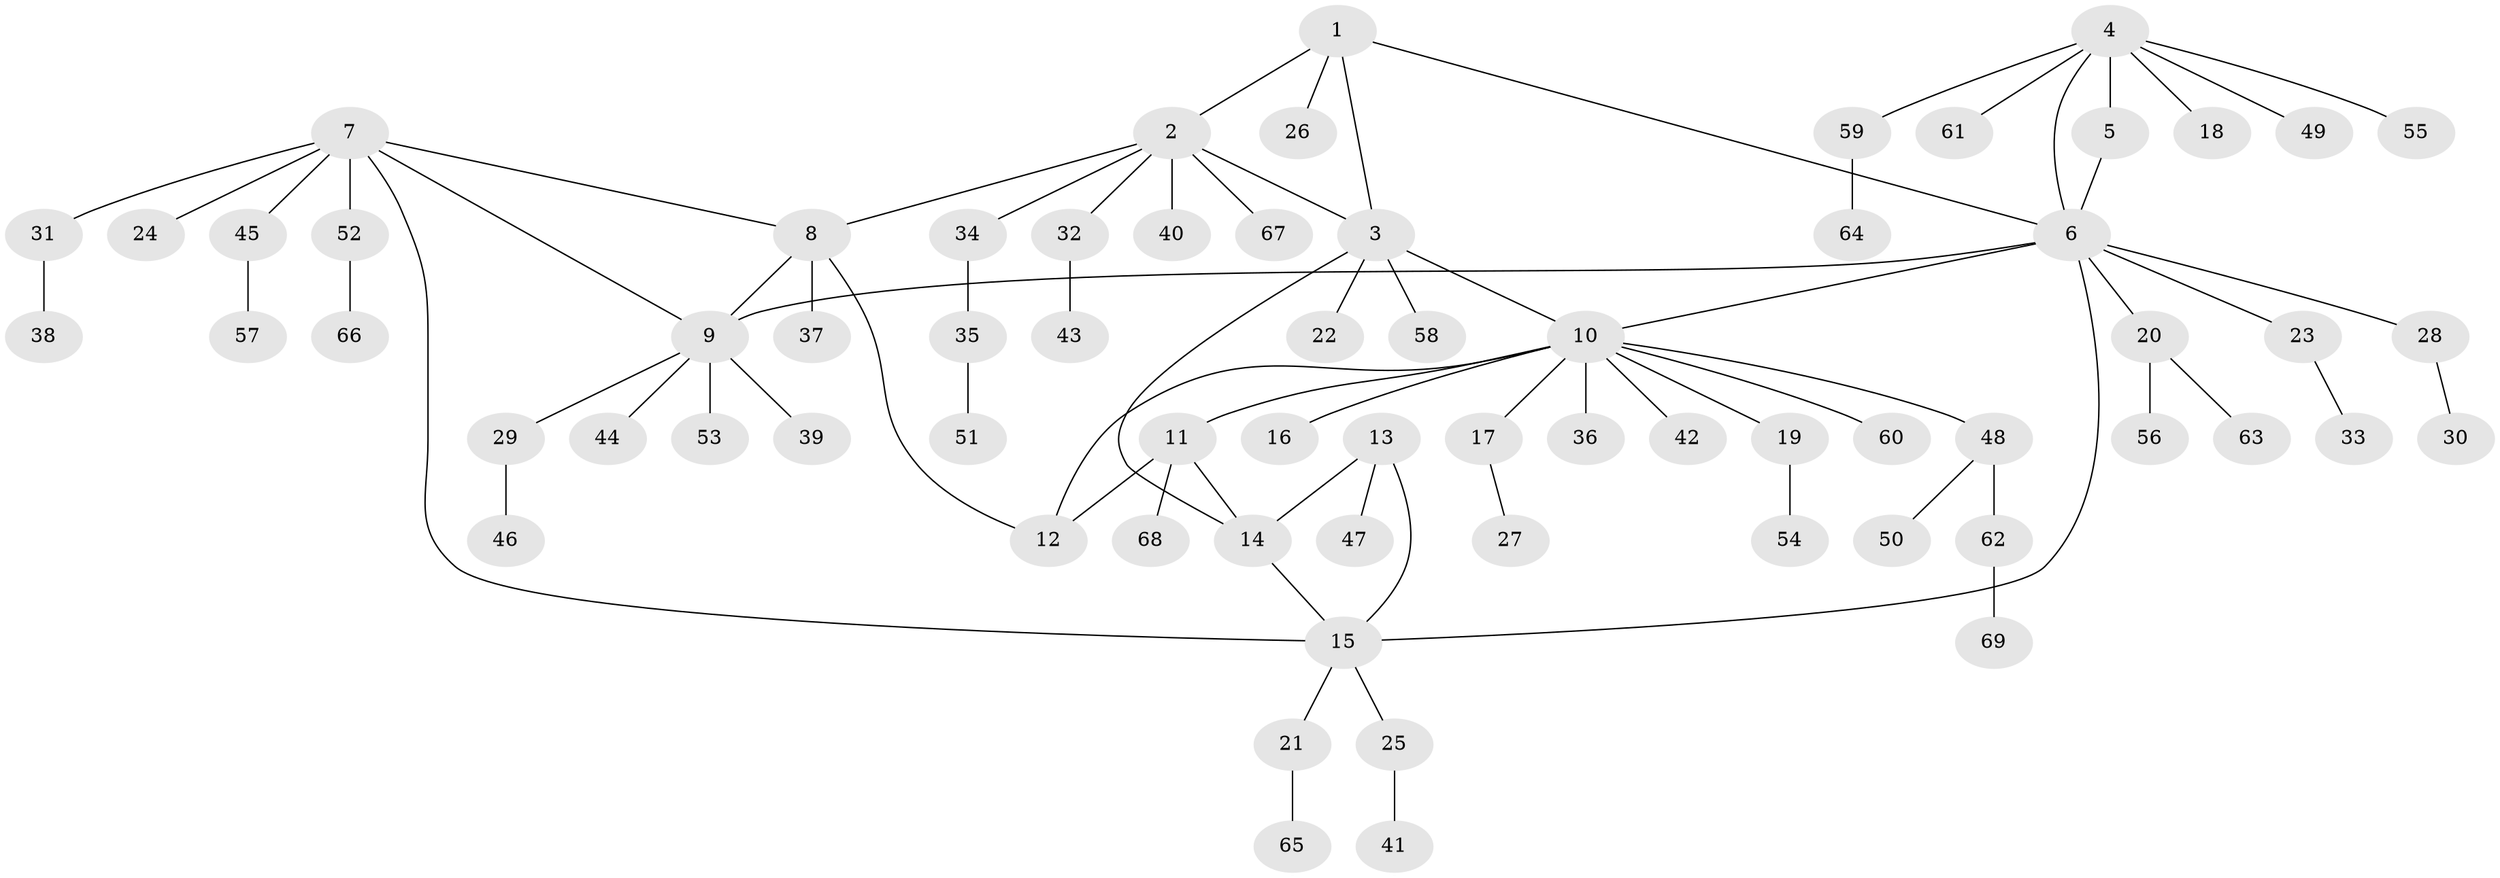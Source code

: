 // Generated by graph-tools (version 1.1) at 2025/26/03/09/25 03:26:40]
// undirected, 69 vertices, 79 edges
graph export_dot {
graph [start="1"]
  node [color=gray90,style=filled];
  1;
  2;
  3;
  4;
  5;
  6;
  7;
  8;
  9;
  10;
  11;
  12;
  13;
  14;
  15;
  16;
  17;
  18;
  19;
  20;
  21;
  22;
  23;
  24;
  25;
  26;
  27;
  28;
  29;
  30;
  31;
  32;
  33;
  34;
  35;
  36;
  37;
  38;
  39;
  40;
  41;
  42;
  43;
  44;
  45;
  46;
  47;
  48;
  49;
  50;
  51;
  52;
  53;
  54;
  55;
  56;
  57;
  58;
  59;
  60;
  61;
  62;
  63;
  64;
  65;
  66;
  67;
  68;
  69;
  1 -- 2;
  1 -- 3;
  1 -- 6;
  1 -- 26;
  2 -- 3;
  2 -- 8;
  2 -- 32;
  2 -- 34;
  2 -- 40;
  2 -- 67;
  3 -- 10;
  3 -- 14;
  3 -- 22;
  3 -- 58;
  4 -- 5;
  4 -- 6;
  4 -- 18;
  4 -- 49;
  4 -- 55;
  4 -- 59;
  4 -- 61;
  5 -- 6;
  6 -- 9;
  6 -- 10;
  6 -- 15;
  6 -- 20;
  6 -- 23;
  6 -- 28;
  7 -- 8;
  7 -- 9;
  7 -- 15;
  7 -- 24;
  7 -- 31;
  7 -- 45;
  7 -- 52;
  8 -- 9;
  8 -- 12;
  8 -- 37;
  9 -- 29;
  9 -- 39;
  9 -- 44;
  9 -- 53;
  10 -- 11;
  10 -- 12;
  10 -- 16;
  10 -- 17;
  10 -- 19;
  10 -- 36;
  10 -- 42;
  10 -- 48;
  10 -- 60;
  11 -- 12;
  11 -- 14;
  11 -- 68;
  13 -- 14;
  13 -- 15;
  13 -- 47;
  14 -- 15;
  15 -- 21;
  15 -- 25;
  17 -- 27;
  19 -- 54;
  20 -- 56;
  20 -- 63;
  21 -- 65;
  23 -- 33;
  25 -- 41;
  28 -- 30;
  29 -- 46;
  31 -- 38;
  32 -- 43;
  34 -- 35;
  35 -- 51;
  45 -- 57;
  48 -- 50;
  48 -- 62;
  52 -- 66;
  59 -- 64;
  62 -- 69;
}
